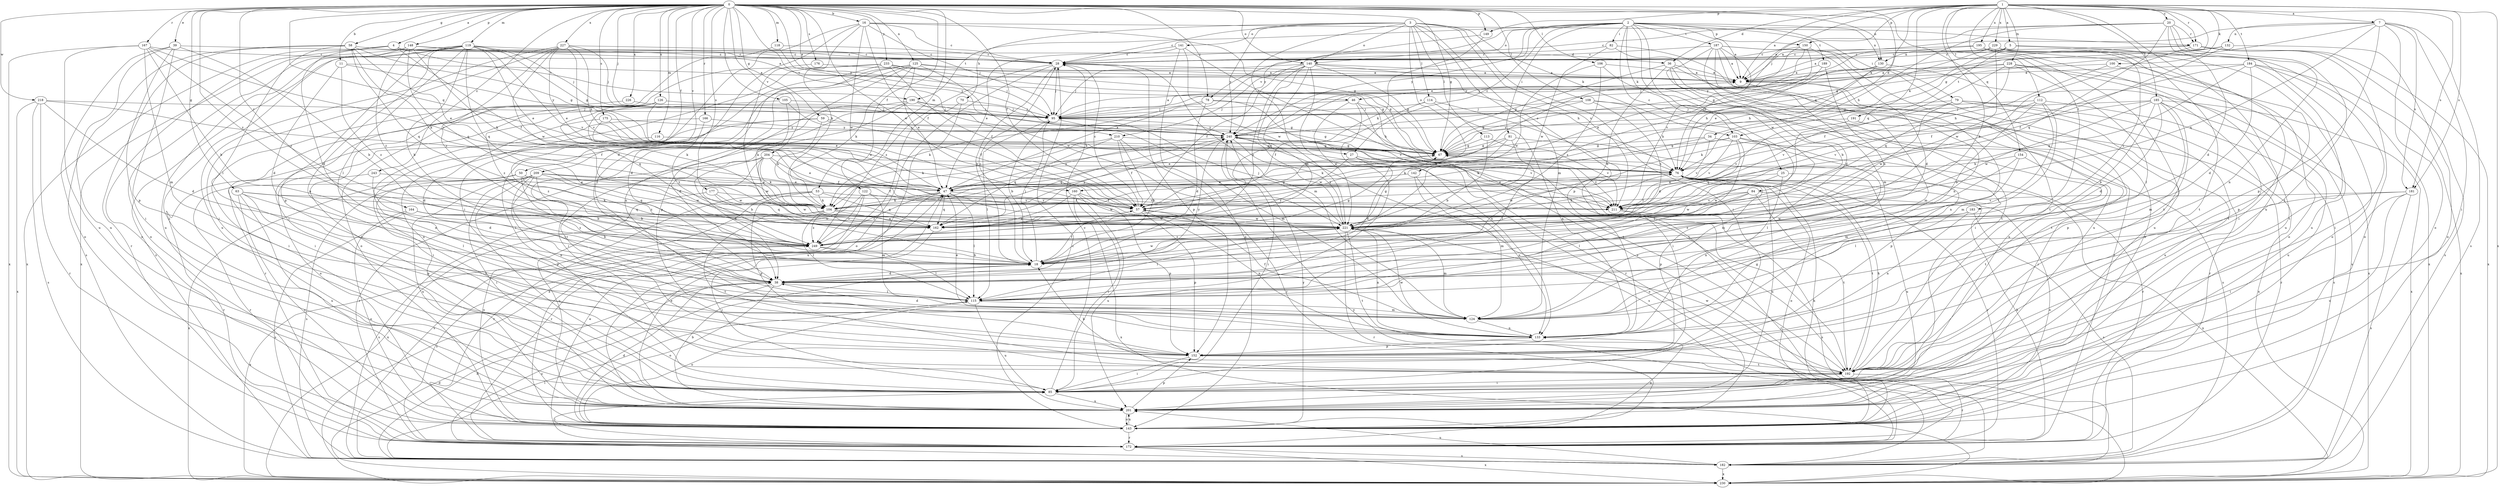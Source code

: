 strict digraph  {
0;
1;
2;
3;
4;
5;
7;
9;
11;
16;
18;
20;
25;
27;
28;
34;
36;
38;
39;
46;
47;
50;
53;
57;
58;
59;
63;
67;
70;
76;
78;
79;
81;
82;
84;
85;
95;
100;
103;
104;
105;
106;
108;
112;
113;
114;
115;
116;
118;
119;
122;
124;
125;
126;
130;
132;
133;
140;
141;
142;
143;
148;
149;
150;
152;
154;
160;
162;
164;
166;
167;
171;
172;
175;
176;
177;
181;
182;
183;
184;
185;
187;
189;
190;
191;
192;
195;
201;
204;
209;
210;
211;
218;
221;
226;
227;
228;
229;
230;
233;
240;
243;
249;
0 -> 4  [label=a];
0 -> 11  [label=b];
0 -> 16  [label=b];
0 -> 34  [label=d];
0 -> 39  [label=e];
0 -> 46  [label=e];
0 -> 50  [label=f];
0 -> 53  [label=f];
0 -> 57  [label=f];
0 -> 58  [label=g];
0 -> 59  [label=g];
0 -> 63  [label=g];
0 -> 67  [label=g];
0 -> 78  [label=i];
0 -> 95  [label=j];
0 -> 105  [label=l];
0 -> 106  [label=l];
0 -> 108  [label=l];
0 -> 116  [label=m];
0 -> 118  [label=m];
0 -> 119  [label=m];
0 -> 122  [label=m];
0 -> 125  [label=n];
0 -> 126  [label=n];
0 -> 130  [label=n];
0 -> 140  [label=o];
0 -> 148  [label=p];
0 -> 149  [label=p];
0 -> 154  [label=q];
0 -> 160  [label=q];
0 -> 164  [label=r];
0 -> 166  [label=r];
0 -> 167  [label=r];
0 -> 175  [label=s];
0 -> 176  [label=s];
0 -> 177  [label=s];
0 -> 181  [label=s];
0 -> 204  [label=v];
0 -> 209  [label=v];
0 -> 210  [label=v];
0 -> 218  [label=w];
0 -> 221  [label=w];
0 -> 226  [label=x];
0 -> 227  [label=x];
0 -> 233  [label=y];
0 -> 240  [label=y];
0 -> 243  [label=z];
0 -> 249  [label=z];
1 -> 5  [label=a];
1 -> 7  [label=a];
1 -> 9  [label=a];
1 -> 18  [label=b];
1 -> 20  [label=c];
1 -> 36  [label=d];
1 -> 67  [label=g];
1 -> 95  [label=j];
1 -> 100  [label=k];
1 -> 112  [label=l];
1 -> 149  [label=p];
1 -> 150  [label=p];
1 -> 160  [label=q];
1 -> 162  [label=q];
1 -> 171  [label=r];
1 -> 181  [label=s];
1 -> 183  [label=t];
1 -> 184  [label=t];
1 -> 185  [label=t];
1 -> 195  [label=u];
1 -> 201  [label=u];
1 -> 228  [label=x];
1 -> 229  [label=x];
1 -> 230  [label=x];
2 -> 9  [label=a];
2 -> 25  [label=c];
2 -> 27  [label=c];
2 -> 78  [label=i];
2 -> 79  [label=i];
2 -> 81  [label=i];
2 -> 82  [label=i];
2 -> 84  [label=i];
2 -> 103  [label=k];
2 -> 130  [label=n];
2 -> 140  [label=o];
2 -> 150  [label=p];
2 -> 187  [label=t];
2 -> 189  [label=t];
2 -> 190  [label=t];
2 -> 210  [label=v];
2 -> 221  [label=w];
2 -> 240  [label=y];
3 -> 27  [label=c];
3 -> 28  [label=c];
3 -> 70  [label=h];
3 -> 85  [label=i];
3 -> 103  [label=k];
3 -> 113  [label=l];
3 -> 114  [label=l];
3 -> 124  [label=m];
3 -> 140  [label=o];
3 -> 141  [label=o];
3 -> 142  [label=o];
3 -> 152  [label=p];
3 -> 211  [label=v];
3 -> 240  [label=y];
4 -> 28  [label=c];
4 -> 36  [label=d];
4 -> 38  [label=d];
4 -> 57  [label=f];
4 -> 143  [label=o];
4 -> 190  [label=t];
4 -> 230  [label=x];
5 -> 103  [label=k];
5 -> 130  [label=n];
5 -> 143  [label=o];
5 -> 191  [label=t];
5 -> 201  [label=u];
7 -> 9  [label=a];
7 -> 67  [label=g];
7 -> 85  [label=i];
7 -> 132  [label=n];
7 -> 143  [label=o];
7 -> 152  [label=p];
7 -> 162  [label=q];
7 -> 181  [label=s];
7 -> 182  [label=s];
9 -> 46  [label=e];
9 -> 124  [label=m];
9 -> 133  [label=n];
9 -> 192  [label=t];
11 -> 9  [label=a];
11 -> 38  [label=d];
11 -> 240  [label=y];
11 -> 249  [label=z];
16 -> 28  [label=c];
16 -> 38  [label=d];
16 -> 57  [label=f];
16 -> 67  [label=g];
16 -> 85  [label=i];
16 -> 95  [label=j];
16 -> 104  [label=k];
16 -> 171  [label=r];
16 -> 221  [label=w];
18 -> 28  [label=c];
18 -> 38  [label=d];
18 -> 57  [label=f];
18 -> 95  [label=j];
18 -> 221  [label=w];
20 -> 9  [label=a];
20 -> 28  [label=c];
20 -> 38  [label=d];
20 -> 76  [label=h];
20 -> 133  [label=n];
20 -> 162  [label=q];
20 -> 171  [label=r];
20 -> 192  [label=t];
25 -> 47  [label=e];
25 -> 133  [label=n];
25 -> 201  [label=u];
25 -> 221  [label=w];
27 -> 38  [label=d];
27 -> 76  [label=h];
27 -> 143  [label=o];
27 -> 249  [label=z];
28 -> 9  [label=a];
28 -> 18  [label=b];
28 -> 95  [label=j];
28 -> 124  [label=m];
28 -> 143  [label=o];
28 -> 152  [label=p];
28 -> 249  [label=z];
34 -> 67  [label=g];
34 -> 85  [label=i];
34 -> 104  [label=k];
34 -> 211  [label=v];
36 -> 9  [label=a];
36 -> 18  [label=b];
36 -> 67  [label=g];
36 -> 172  [label=r];
36 -> 192  [label=t];
36 -> 201  [label=u];
38 -> 115  [label=l];
38 -> 143  [label=o];
38 -> 182  [label=s];
38 -> 240  [label=y];
39 -> 18  [label=b];
39 -> 28  [label=c];
39 -> 85  [label=i];
39 -> 143  [label=o];
39 -> 152  [label=p];
39 -> 201  [label=u];
46 -> 95  [label=j];
46 -> 133  [label=n];
46 -> 172  [label=r];
46 -> 192  [label=t];
46 -> 221  [label=w];
47 -> 57  [label=f];
47 -> 104  [label=k];
47 -> 115  [label=l];
47 -> 162  [label=q];
47 -> 172  [label=r];
47 -> 221  [label=w];
47 -> 240  [label=y];
47 -> 249  [label=z];
50 -> 18  [label=b];
50 -> 47  [label=e];
50 -> 172  [label=r];
50 -> 192  [label=t];
50 -> 221  [label=w];
50 -> 249  [label=z];
53 -> 104  [label=k];
53 -> 143  [label=o];
53 -> 152  [label=p];
53 -> 162  [label=q];
53 -> 172  [label=r];
53 -> 211  [label=v];
57 -> 28  [label=c];
57 -> 67  [label=g];
57 -> 133  [label=n];
57 -> 152  [label=p];
57 -> 221  [label=w];
58 -> 28  [label=c];
58 -> 47  [label=e];
58 -> 67  [label=g];
58 -> 104  [label=k];
58 -> 115  [label=l];
58 -> 162  [label=q];
58 -> 172  [label=r];
58 -> 182  [label=s];
59 -> 67  [label=g];
59 -> 85  [label=i];
59 -> 104  [label=k];
59 -> 143  [label=o];
59 -> 240  [label=y];
63 -> 104  [label=k];
63 -> 115  [label=l];
63 -> 143  [label=o];
63 -> 152  [label=p];
63 -> 162  [label=q];
63 -> 201  [label=u];
67 -> 76  [label=h];
67 -> 211  [label=v];
70 -> 95  [label=j];
70 -> 201  [label=u];
70 -> 230  [label=x];
76 -> 47  [label=e];
76 -> 143  [label=o];
76 -> 152  [label=p];
76 -> 172  [label=r];
76 -> 192  [label=t];
76 -> 201  [label=u];
76 -> 221  [label=w];
76 -> 230  [label=x];
78 -> 38  [label=d];
78 -> 76  [label=h];
78 -> 95  [label=j];
78 -> 104  [label=k];
78 -> 192  [label=t];
79 -> 95  [label=j];
79 -> 172  [label=r];
79 -> 201  [label=u];
79 -> 211  [label=v];
79 -> 221  [label=w];
79 -> 230  [label=x];
81 -> 47  [label=e];
81 -> 67  [label=g];
81 -> 104  [label=k];
81 -> 115  [label=l];
81 -> 152  [label=p];
82 -> 28  [label=c];
82 -> 143  [label=o];
82 -> 201  [label=u];
82 -> 221  [label=w];
84 -> 57  [label=f];
84 -> 115  [label=l];
84 -> 143  [label=o];
84 -> 192  [label=t];
84 -> 211  [label=v];
84 -> 221  [label=w];
85 -> 28  [label=c];
85 -> 201  [label=u];
95 -> 9  [label=a];
95 -> 18  [label=b];
95 -> 115  [label=l];
95 -> 124  [label=m];
95 -> 240  [label=y];
100 -> 9  [label=a];
100 -> 76  [label=h];
100 -> 152  [label=p];
103 -> 67  [label=g];
103 -> 104  [label=k];
103 -> 115  [label=l];
103 -> 124  [label=m];
103 -> 162  [label=q];
103 -> 172  [label=r];
103 -> 211  [label=v];
104 -> 115  [label=l];
104 -> 162  [label=q];
104 -> 182  [label=s];
104 -> 192  [label=t];
104 -> 221  [label=w];
104 -> 249  [label=z];
105 -> 57  [label=f];
105 -> 95  [label=j];
105 -> 104  [label=k];
105 -> 172  [label=r];
106 -> 9  [label=a];
106 -> 85  [label=i];
106 -> 221  [label=w];
106 -> 249  [label=z];
108 -> 38  [label=d];
108 -> 67  [label=g];
108 -> 76  [label=h];
108 -> 95  [label=j];
108 -> 182  [label=s];
112 -> 18  [label=b];
112 -> 95  [label=j];
112 -> 115  [label=l];
112 -> 124  [label=m];
112 -> 182  [label=s];
112 -> 211  [label=v];
113 -> 18  [label=b];
113 -> 67  [label=g];
113 -> 211  [label=v];
114 -> 57  [label=f];
114 -> 85  [label=i];
114 -> 95  [label=j];
114 -> 133  [label=n];
115 -> 124  [label=m];
115 -> 143  [label=o];
115 -> 201  [label=u];
116 -> 67  [label=g];
116 -> 249  [label=z];
118 -> 28  [label=c];
118 -> 85  [label=i];
118 -> 240  [label=y];
119 -> 18  [label=b];
119 -> 28  [label=c];
119 -> 47  [label=e];
119 -> 67  [label=g];
119 -> 85  [label=i];
119 -> 95  [label=j];
119 -> 115  [label=l];
119 -> 133  [label=n];
119 -> 152  [label=p];
119 -> 162  [label=q];
119 -> 182  [label=s];
119 -> 201  [label=u];
119 -> 211  [label=v];
122 -> 124  [label=m];
122 -> 182  [label=s];
122 -> 211  [label=v];
122 -> 230  [label=x];
122 -> 249  [label=z];
124 -> 38  [label=d];
124 -> 47  [label=e];
124 -> 57  [label=f];
124 -> 133  [label=n];
125 -> 9  [label=a];
125 -> 38  [label=d];
125 -> 47  [label=e];
125 -> 67  [label=g];
125 -> 104  [label=k];
125 -> 115  [label=l];
125 -> 133  [label=n];
125 -> 152  [label=p];
125 -> 221  [label=w];
126 -> 47  [label=e];
126 -> 85  [label=i];
126 -> 95  [label=j];
126 -> 104  [label=k];
126 -> 162  [label=q];
126 -> 192  [label=t];
126 -> 249  [label=z];
130 -> 9  [label=a];
130 -> 47  [label=e];
130 -> 76  [label=h];
130 -> 230  [label=x];
132 -> 28  [label=c];
132 -> 57  [label=f];
132 -> 143  [label=o];
132 -> 240  [label=y];
133 -> 152  [label=p];
133 -> 221  [label=w];
140 -> 9  [label=a];
140 -> 18  [label=b];
140 -> 47  [label=e];
140 -> 57  [label=f];
140 -> 67  [label=g];
140 -> 76  [label=h];
140 -> 95  [label=j];
140 -> 115  [label=l];
140 -> 162  [label=q];
140 -> 249  [label=z];
141 -> 28  [label=c];
141 -> 47  [label=e];
141 -> 143  [label=o];
141 -> 182  [label=s];
141 -> 221  [label=w];
142 -> 47  [label=e];
142 -> 124  [label=m];
142 -> 133  [label=n];
143 -> 28  [label=c];
143 -> 38  [label=d];
143 -> 76  [label=h];
143 -> 133  [label=n];
143 -> 172  [label=r];
143 -> 201  [label=u];
143 -> 240  [label=y];
148 -> 9  [label=a];
148 -> 28  [label=c];
148 -> 104  [label=k];
148 -> 143  [label=o];
148 -> 162  [label=q];
148 -> 230  [label=x];
148 -> 249  [label=z];
149 -> 104  [label=k];
149 -> 240  [label=y];
150 -> 28  [label=c];
150 -> 38  [label=d];
150 -> 47  [label=e];
150 -> 76  [label=h];
150 -> 240  [label=y];
152 -> 85  [label=i];
152 -> 192  [label=t];
154 -> 76  [label=h];
154 -> 115  [label=l];
154 -> 124  [label=m];
154 -> 192  [label=t];
160 -> 57  [label=f];
160 -> 85  [label=i];
160 -> 152  [label=p];
160 -> 201  [label=u];
160 -> 230  [label=x];
160 -> 249  [label=z];
162 -> 85  [label=i];
162 -> 240  [label=y];
164 -> 18  [label=b];
164 -> 143  [label=o];
164 -> 182  [label=s];
164 -> 221  [label=w];
164 -> 249  [label=z];
166 -> 133  [label=n];
166 -> 240  [label=y];
166 -> 249  [label=z];
167 -> 18  [label=b];
167 -> 28  [label=c];
167 -> 124  [label=m];
167 -> 201  [label=u];
167 -> 211  [label=v];
167 -> 230  [label=x];
167 -> 249  [label=z];
171 -> 28  [label=c];
171 -> 67  [label=g];
171 -> 143  [label=o];
171 -> 182  [label=s];
171 -> 211  [label=v];
171 -> 230  [label=x];
172 -> 47  [label=e];
172 -> 76  [label=h];
172 -> 85  [label=i];
172 -> 182  [label=s];
172 -> 230  [label=x];
172 -> 249  [label=z];
175 -> 38  [label=d];
175 -> 47  [label=e];
175 -> 76  [label=h];
175 -> 240  [label=y];
176 -> 9  [label=a];
176 -> 162  [label=q];
177 -> 162  [label=q];
177 -> 201  [label=u];
177 -> 211  [label=v];
177 -> 221  [label=w];
181 -> 85  [label=i];
181 -> 115  [label=l];
181 -> 182  [label=s];
181 -> 201  [label=u];
181 -> 211  [label=v];
182 -> 38  [label=d];
182 -> 115  [label=l];
182 -> 201  [label=u];
182 -> 230  [label=x];
183 -> 133  [label=n];
183 -> 182  [label=s];
183 -> 221  [label=w];
183 -> 249  [label=z];
184 -> 9  [label=a];
184 -> 38  [label=d];
184 -> 57  [label=f];
184 -> 85  [label=i];
184 -> 162  [label=q];
184 -> 192  [label=t];
184 -> 230  [label=x];
185 -> 18  [label=b];
185 -> 38  [label=d];
185 -> 95  [label=j];
185 -> 104  [label=k];
185 -> 124  [label=m];
185 -> 152  [label=p];
185 -> 201  [label=u];
185 -> 221  [label=w];
185 -> 230  [label=x];
187 -> 9  [label=a];
187 -> 18  [label=b];
187 -> 28  [label=c];
187 -> 38  [label=d];
187 -> 124  [label=m];
187 -> 133  [label=n];
187 -> 192  [label=t];
187 -> 201  [label=u];
187 -> 211  [label=v];
189 -> 9  [label=a];
189 -> 18  [label=b];
189 -> 76  [label=h];
190 -> 38  [label=d];
190 -> 67  [label=g];
190 -> 85  [label=i];
190 -> 95  [label=j];
190 -> 192  [label=t];
190 -> 211  [label=v];
191 -> 172  [label=r];
191 -> 211  [label=v];
191 -> 240  [label=y];
192 -> 18  [label=b];
192 -> 67  [label=g];
192 -> 76  [label=h];
192 -> 85  [label=i];
192 -> 172  [label=r];
192 -> 221  [label=w];
195 -> 9  [label=a];
195 -> 28  [label=c];
195 -> 143  [label=o];
195 -> 192  [label=t];
195 -> 201  [label=u];
201 -> 18  [label=b];
201 -> 47  [label=e];
201 -> 143  [label=o];
201 -> 152  [label=p];
204 -> 18  [label=b];
204 -> 38  [label=d];
204 -> 47  [label=e];
204 -> 57  [label=f];
204 -> 76  [label=h];
204 -> 104  [label=k];
204 -> 172  [label=r];
204 -> 221  [label=w];
209 -> 18  [label=b];
209 -> 47  [label=e];
209 -> 57  [label=f];
209 -> 85  [label=i];
209 -> 115  [label=l];
209 -> 133  [label=n];
209 -> 152  [label=p];
209 -> 162  [label=q];
209 -> 182  [label=s];
209 -> 201  [label=u];
209 -> 221  [label=w];
209 -> 230  [label=x];
210 -> 18  [label=b];
210 -> 57  [label=f];
210 -> 67  [label=g];
210 -> 104  [label=k];
210 -> 162  [label=q];
210 -> 172  [label=r];
211 -> 172  [label=r];
211 -> 182  [label=s];
218 -> 38  [label=d];
218 -> 57  [label=f];
218 -> 95  [label=j];
218 -> 172  [label=r];
218 -> 182  [label=s];
218 -> 230  [label=x];
221 -> 67  [label=g];
221 -> 76  [label=h];
221 -> 95  [label=j];
221 -> 115  [label=l];
221 -> 124  [label=m];
221 -> 133  [label=n];
221 -> 172  [label=r];
221 -> 192  [label=t];
221 -> 240  [label=y];
221 -> 249  [label=z];
226 -> 85  [label=i];
226 -> 95  [label=j];
227 -> 28  [label=c];
227 -> 47  [label=e];
227 -> 76  [label=h];
227 -> 85  [label=i];
227 -> 95  [label=j];
227 -> 201  [label=u];
227 -> 211  [label=v];
227 -> 221  [label=w];
227 -> 249  [label=z];
228 -> 9  [label=a];
228 -> 57  [label=f];
228 -> 95  [label=j];
228 -> 115  [label=l];
228 -> 162  [label=q];
228 -> 182  [label=s];
228 -> 192  [label=t];
229 -> 28  [label=c];
229 -> 47  [label=e];
229 -> 85  [label=i];
229 -> 192  [label=t];
229 -> 221  [label=w];
229 -> 230  [label=x];
229 -> 240  [label=y];
229 -> 249  [label=z];
230 -> 38  [label=d];
230 -> 240  [label=y];
233 -> 9  [label=a];
233 -> 57  [label=f];
233 -> 67  [label=g];
233 -> 85  [label=i];
233 -> 95  [label=j];
233 -> 143  [label=o];
233 -> 201  [label=u];
240 -> 67  [label=g];
240 -> 85  [label=i];
240 -> 162  [label=q];
240 -> 182  [label=s];
240 -> 211  [label=v];
240 -> 221  [label=w];
243 -> 38  [label=d];
243 -> 47  [label=e];
243 -> 172  [label=r];
249 -> 18  [label=b];
249 -> 67  [label=g];
249 -> 115  [label=l];
249 -> 230  [label=x];
}
